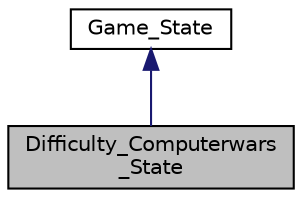 digraph "Difficulty_Computerwars_State"
{
  edge [fontname="Helvetica",fontsize="10",labelfontname="Helvetica",labelfontsize="10"];
  node [fontname="Helvetica",fontsize="10",shape=record];
  Node1 [label="Difficulty_Computerwars\l_State",height=0.2,width=0.4,color="black", fillcolor="grey75", style="filled", fontcolor="black"];
  Node2 -> Node1 [dir="back",color="midnightblue",fontsize="10",style="solid",fontname="Helvetica"];
  Node2 [label="Game_State",height=0.2,width=0.4,color="black", fillcolor="white", style="filled",URL="$classGame__State.html",tooltip="Interface for all states. "];
}
